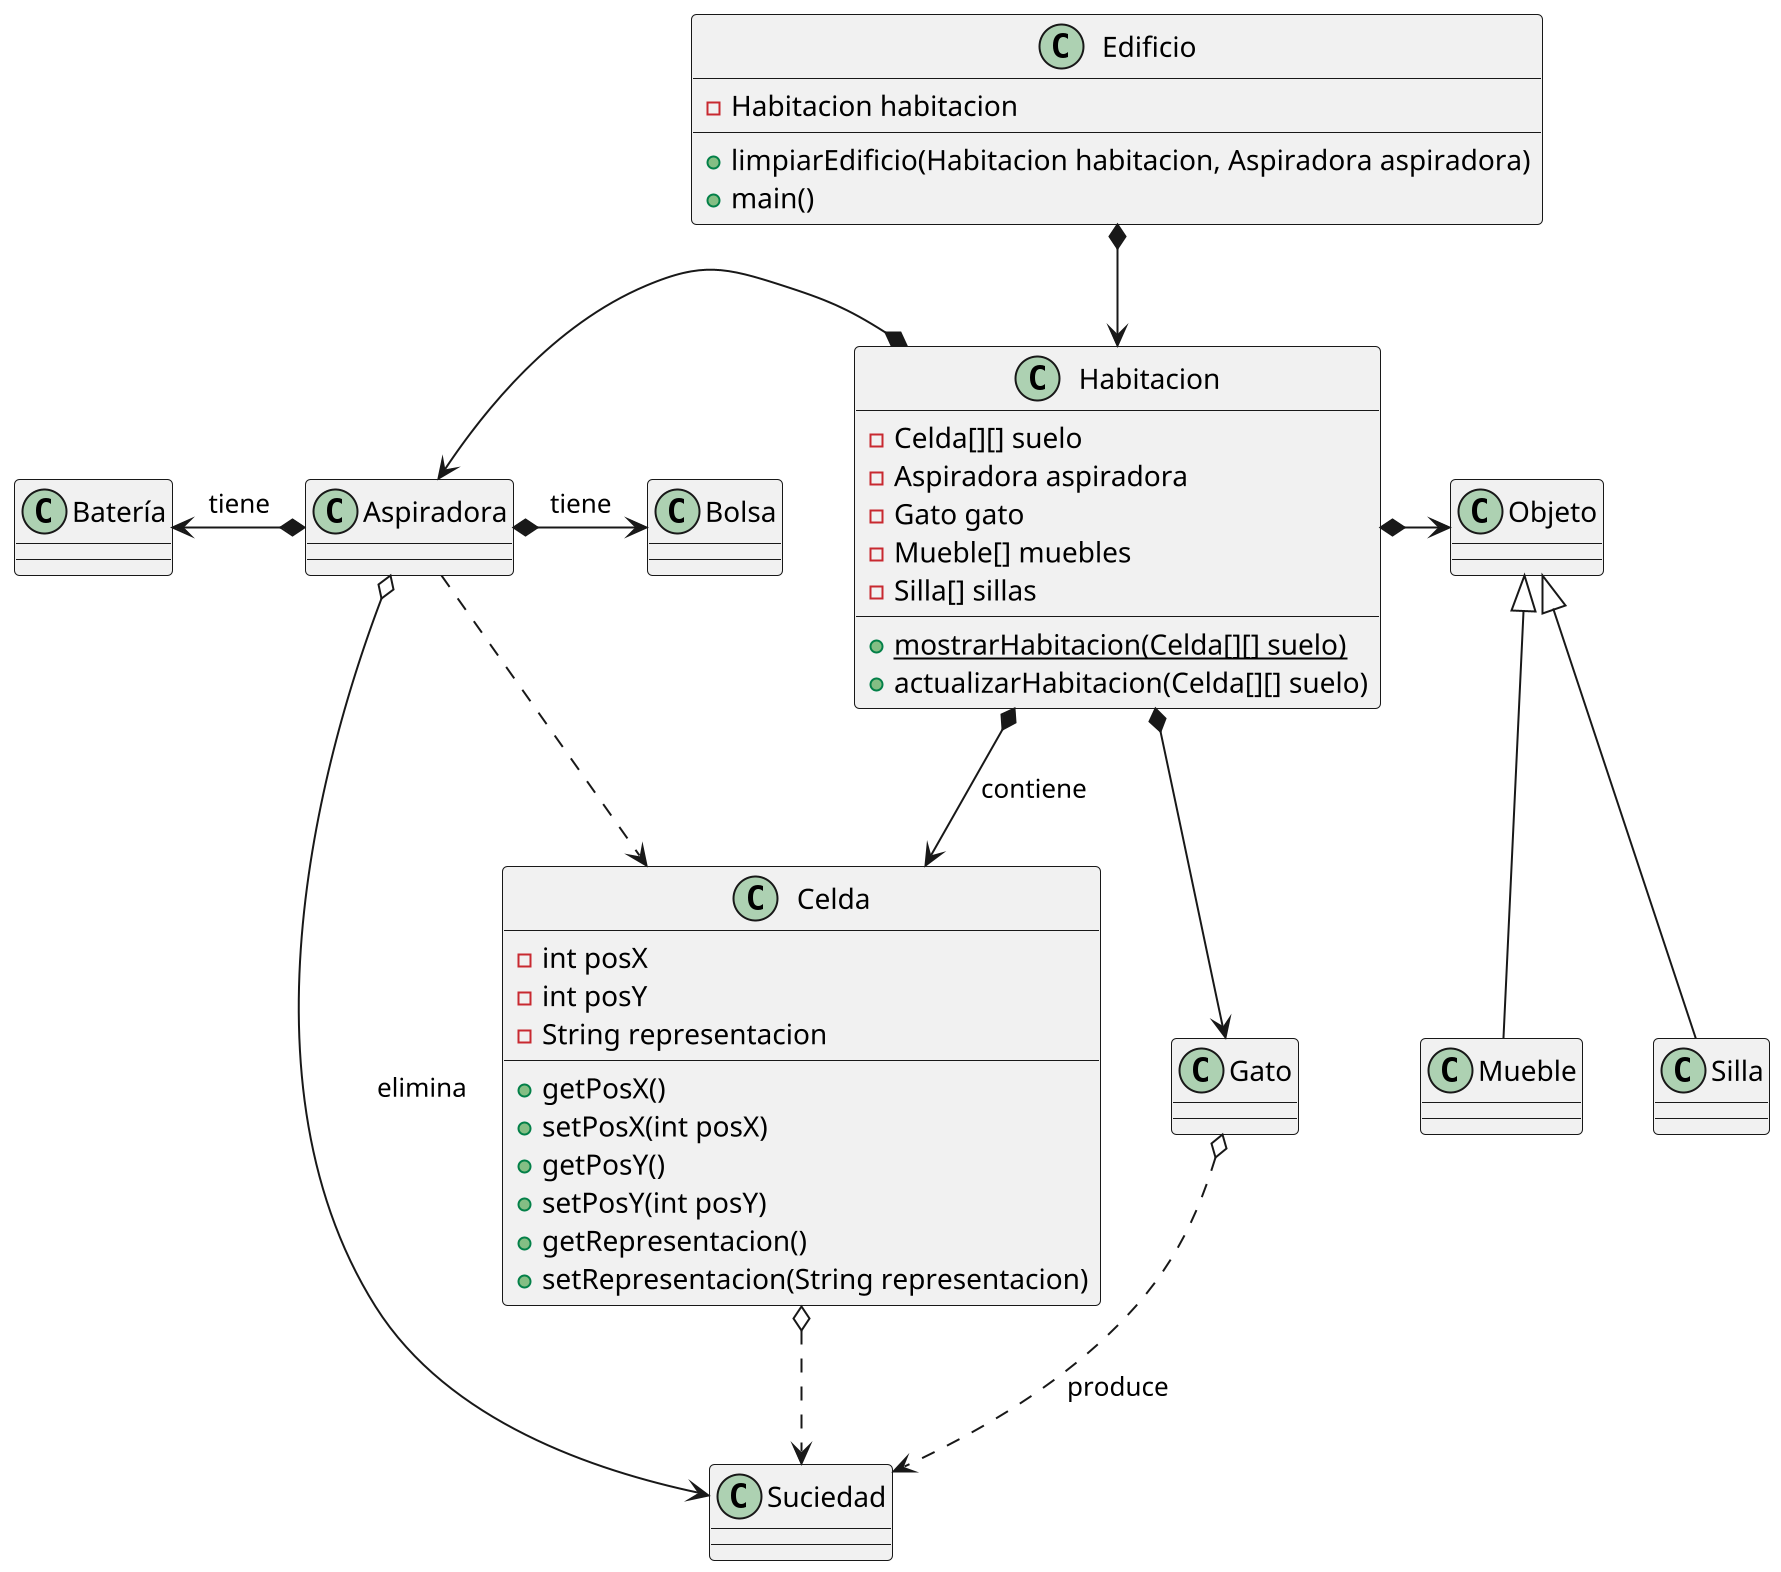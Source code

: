 @startuml
scale 2
class Edificio {
    - Habitacion habitacion
    + limpiarEdificio(Habitacion habitacion, Aspiradora aspiradora)
    + main()
}

class Habitacion{
    - Celda[][] suelo
    - Aspiradora aspiradora
    - Gato gato
    - Mueble[] muebles
    - Silla[] sillas
    + {static} mostrarHabitacion(Celda[][] suelo)
    + actualizarHabitacion(Celda[][] suelo)
}
class Celda {
    - int posX
    - int posY
    - String representacion
    + getPosX()
    + setPosX(int posX)
    + getPosY()
    + setPosY(int posY)
    + getRepresentacion()
    + setRepresentacion(String representacion)
}
class Aspiradora
class Suciedad
class Batería
class Gato
class Bolsa
class Objeto
class Mueble
class Silla

Edificio *--> Habitacion
Habitacion *--> Celda : contiene
Habitacion *-r-> Objeto
Habitacion *-l-> Aspiradora 
Habitacion *--> Gato 

Celda o..> Suciedad

Aspiradora o--> Suciedad : elimina
Aspiradora *-r-> Bolsa : tiene
Aspiradora *-l-> Batería : tiene
Aspiradora ..> Celda

Gato o..> Suciedad : produce

Objeto <|-- Mueble
Objeto <|-- Silla

@enduml
